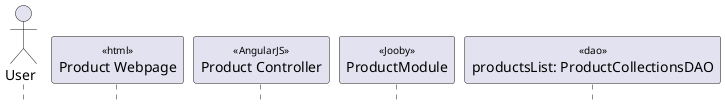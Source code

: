 @startuml
skinparam {
  Style StrictUML
  SequenceStereotype {
    Font {
      Size 10
      Style plain
    }
  }
}
actor "User" as user
participant "Product Webpage" as product <<html>>
participant "Product Controller" as prodCrtl <<AngularJS>> 
participant "ProductModule" as productModule <<Jooby>>
participant "productsList: ProductCollectionsDAO" as ProductCollectionsDAO <<dao>>

@enduml
